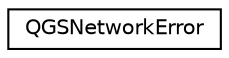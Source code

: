 digraph "类继承关系图"
{
  edge [fontname="Helvetica",fontsize="10",labelfontname="Helvetica",labelfontsize="10"];
  node [fontname="Helvetica",fontsize="10",shape=record];
  rankdir="LR";
  Node0 [label="QGSNetworkError",height=0.2,width=0.4,color="black", fillcolor="white", style="filled",URL="$class_q_g_s_network_error.html"];
}
